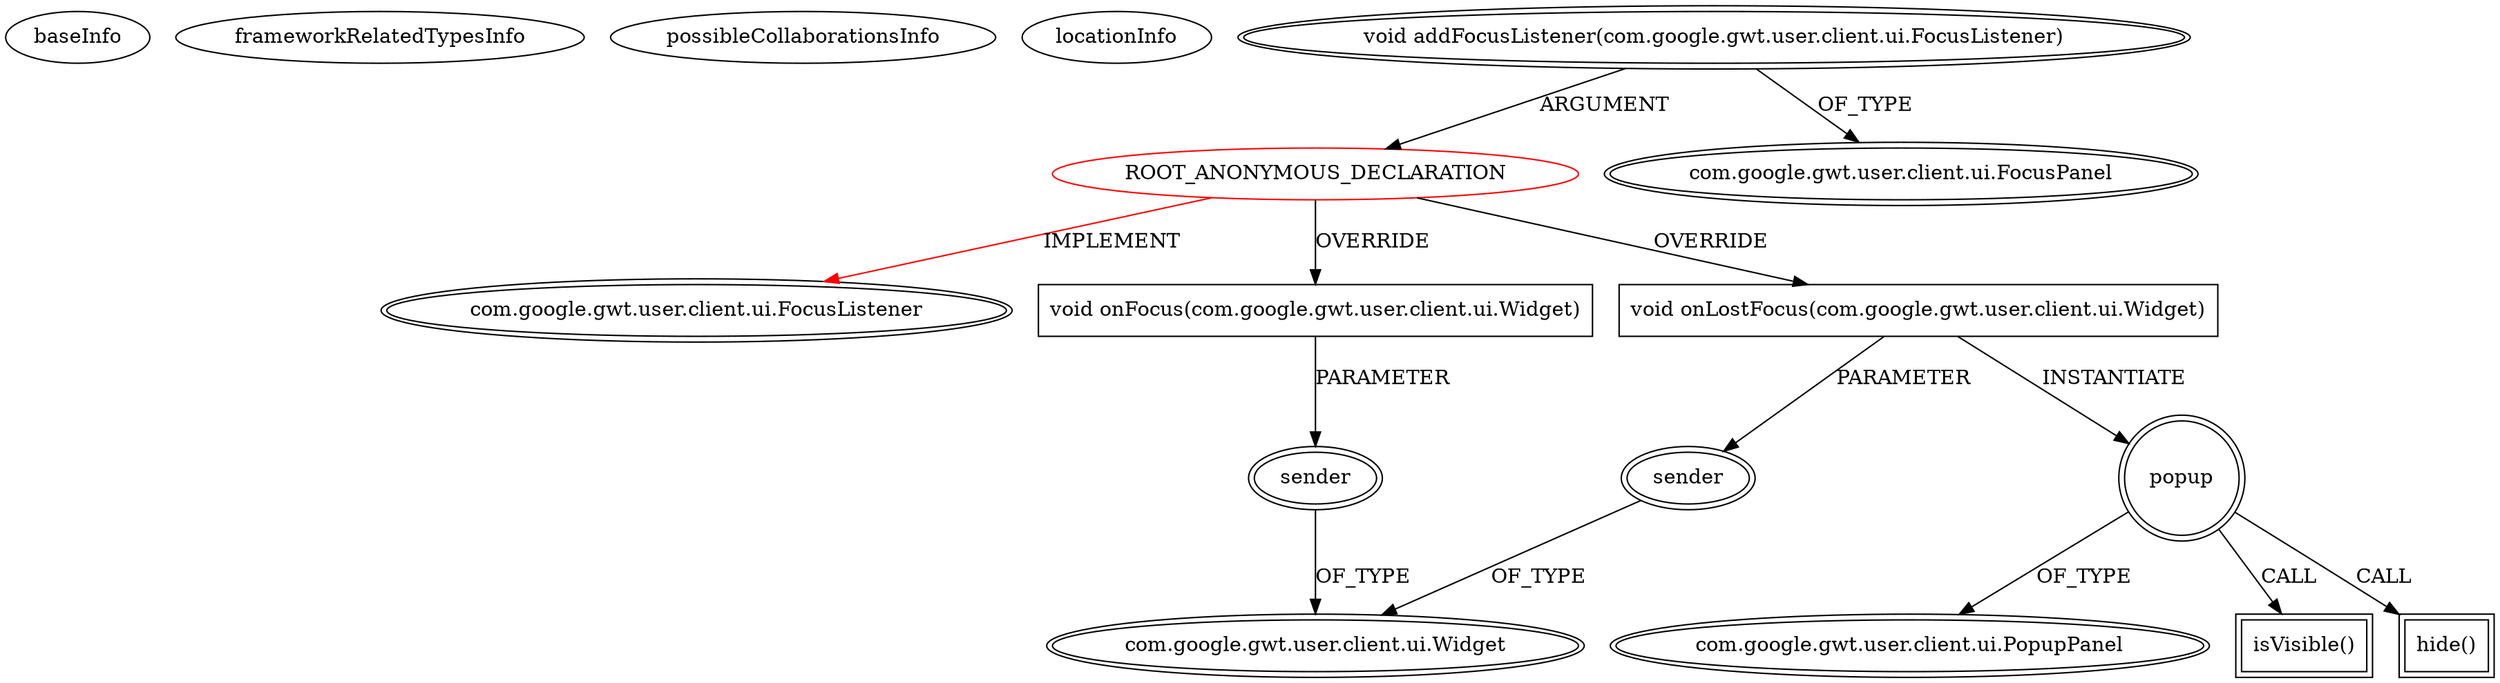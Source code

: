digraph {
baseInfo[graphId=2972,category="extension_graph",isAnonymous=true,possibleRelation=false]
frameworkRelatedTypesInfo[0="com.google.gwt.user.client.ui.FocusListener"]
possibleCollaborationsInfo[]
locationInfo[projectName="hmiguellima-ugat",filePath="/hmiguellima-ugat/ugat-master/src/org/ucp/gwt/widgets/TooltipMouseListener.java",contextSignature="void TooltipMouseListener(java.lang.String,java.lang.String)",graphId="2972"]
0[label="ROOT_ANONYMOUS_DECLARATION",vertexType="ROOT_ANONYMOUS_DECLARATION",isFrameworkType=false,color=red]
1[label="com.google.gwt.user.client.ui.FocusListener",vertexType="FRAMEWORK_INTERFACE_TYPE",isFrameworkType=true,peripheries=2]
2[label="void addFocusListener(com.google.gwt.user.client.ui.FocusListener)",vertexType="OUTSIDE_CALL",isFrameworkType=true,peripheries=2]
3[label="com.google.gwt.user.client.ui.FocusPanel",vertexType="FRAMEWORK_CLASS_TYPE",isFrameworkType=true,peripheries=2]
4[label="void onFocus(com.google.gwt.user.client.ui.Widget)",vertexType="OVERRIDING_METHOD_DECLARATION",isFrameworkType=false,shape=box]
5[label="sender",vertexType="PARAMETER_DECLARATION",isFrameworkType=true,peripheries=2]
6[label="com.google.gwt.user.client.ui.Widget",vertexType="FRAMEWORK_CLASS_TYPE",isFrameworkType=true,peripheries=2]
7[label="void onLostFocus(com.google.gwt.user.client.ui.Widget)",vertexType="OVERRIDING_METHOD_DECLARATION",isFrameworkType=false,shape=box]
8[label="sender",vertexType="PARAMETER_DECLARATION",isFrameworkType=true,peripheries=2]
10[label="popup",vertexType="VARIABLE_EXPRESION",isFrameworkType=true,peripheries=2,shape=circle]
12[label="com.google.gwt.user.client.ui.PopupPanel",vertexType="FRAMEWORK_CLASS_TYPE",isFrameworkType=true,peripheries=2]
11[label="isVisible()",vertexType="INSIDE_CALL",isFrameworkType=true,peripheries=2,shape=box]
14[label="hide()",vertexType="INSIDE_CALL",isFrameworkType=true,peripheries=2,shape=box]
0->1[label="IMPLEMENT",color=red]
2->0[label="ARGUMENT"]
2->3[label="OF_TYPE"]
0->4[label="OVERRIDE"]
5->6[label="OF_TYPE"]
4->5[label="PARAMETER"]
0->7[label="OVERRIDE"]
8->6[label="OF_TYPE"]
7->8[label="PARAMETER"]
7->10[label="INSTANTIATE"]
10->12[label="OF_TYPE"]
10->11[label="CALL"]
10->14[label="CALL"]
}
